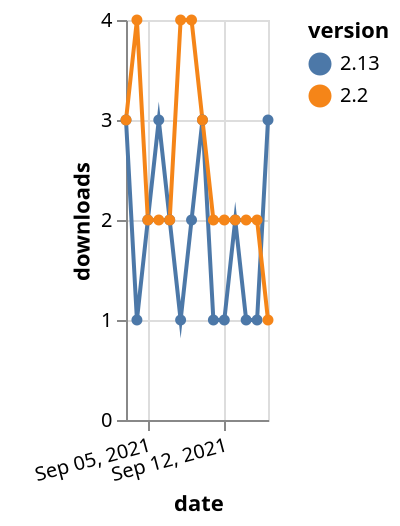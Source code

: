 {"$schema": "https://vega.github.io/schema/vega-lite/v5.json", "description": "A simple bar chart with embedded data.", "data": {"values": [{"date": "2021-09-03", "total": 457, "delta": 3, "version": "2.13"}, {"date": "2021-09-04", "total": 458, "delta": 1, "version": "2.13"}, {"date": "2021-09-05", "total": 460, "delta": 2, "version": "2.13"}, {"date": "2021-09-06", "total": 463, "delta": 3, "version": "2.13"}, {"date": "2021-09-07", "total": 465, "delta": 2, "version": "2.13"}, {"date": "2021-09-08", "total": 466, "delta": 1, "version": "2.13"}, {"date": "2021-09-09", "total": 468, "delta": 2, "version": "2.13"}, {"date": "2021-09-10", "total": 471, "delta": 3, "version": "2.13"}, {"date": "2021-09-11", "total": 472, "delta": 1, "version": "2.13"}, {"date": "2021-09-12", "total": 473, "delta": 1, "version": "2.13"}, {"date": "2021-09-13", "total": 475, "delta": 2, "version": "2.13"}, {"date": "2021-09-14", "total": 476, "delta": 1, "version": "2.13"}, {"date": "2021-09-15", "total": 477, "delta": 1, "version": "2.13"}, {"date": "2021-09-16", "total": 480, "delta": 3, "version": "2.13"}, {"date": "2021-09-03", "total": 3244, "delta": 3, "version": "2.2"}, {"date": "2021-09-04", "total": 3248, "delta": 4, "version": "2.2"}, {"date": "2021-09-05", "total": 3250, "delta": 2, "version": "2.2"}, {"date": "2021-09-06", "total": 3252, "delta": 2, "version": "2.2"}, {"date": "2021-09-07", "total": 3254, "delta": 2, "version": "2.2"}, {"date": "2021-09-08", "total": 3258, "delta": 4, "version": "2.2"}, {"date": "2021-09-09", "total": 3262, "delta": 4, "version": "2.2"}, {"date": "2021-09-10", "total": 3265, "delta": 3, "version": "2.2"}, {"date": "2021-09-11", "total": 3267, "delta": 2, "version": "2.2"}, {"date": "2021-09-12", "total": 3269, "delta": 2, "version": "2.2"}, {"date": "2021-09-13", "total": 3271, "delta": 2, "version": "2.2"}, {"date": "2021-09-14", "total": 3273, "delta": 2, "version": "2.2"}, {"date": "2021-09-15", "total": 3275, "delta": 2, "version": "2.2"}, {"date": "2021-09-16", "total": 3276, "delta": 1, "version": "2.2"}]}, "width": "container", "mark": {"type": "line", "point": {"filled": true}}, "encoding": {"x": {"field": "date", "type": "temporal", "timeUnit": "yearmonthdate", "title": "date", "axis": {"labelAngle": -15}}, "y": {"field": "delta", "type": "quantitative", "title": "downloads"}, "color": {"field": "version", "type": "nominal"}, "tooltip": {"field": "delta"}}}
